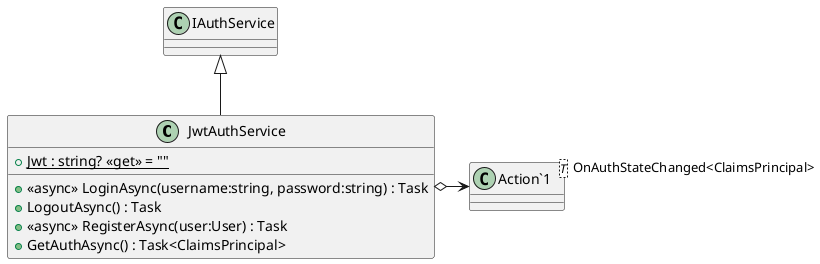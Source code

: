 @startuml
class JwtAuthService {
    + {static} Jwt : string? <<get>> = ""
    + <<async>> LoginAsync(username:string, password:string) : Task
    + LogoutAsync() : Task
    + <<async>> RegisterAsync(user:User) : Task
    + GetAuthAsync() : Task<ClaimsPrincipal>
}
class "Action`1"<T> {
}
IAuthService <|-- JwtAuthService
JwtAuthService o-> "OnAuthStateChanged<ClaimsPrincipal>" "Action`1"
@enduml
